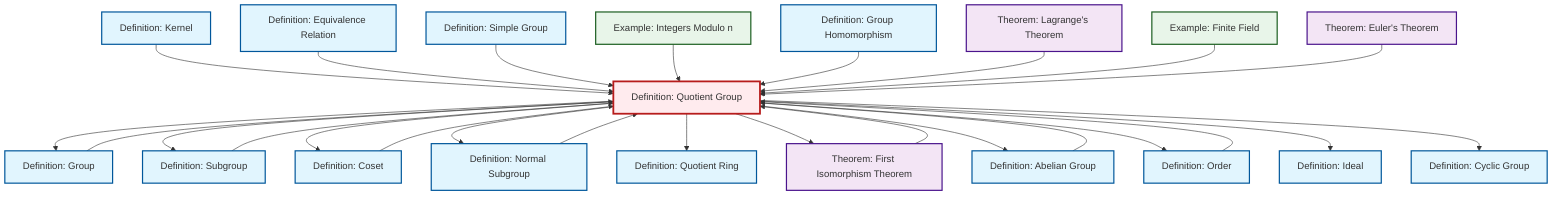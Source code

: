 graph TD
    classDef definition fill:#e1f5fe,stroke:#01579b,stroke-width:2px
    classDef theorem fill:#f3e5f5,stroke:#4a148c,stroke-width:2px
    classDef axiom fill:#fff3e0,stroke:#e65100,stroke-width:2px
    classDef example fill:#e8f5e9,stroke:#1b5e20,stroke-width:2px
    classDef current fill:#ffebee,stroke:#b71c1c,stroke-width:3px
    def-ideal["Definition: Ideal"]:::definition
    thm-euler["Theorem: Euler's Theorem"]:::theorem
    def-equivalence-relation["Definition: Equivalence Relation"]:::definition
    def-quotient-ring["Definition: Quotient Ring"]:::definition
    def-normal-subgroup["Definition: Normal Subgroup"]:::definition
    ex-finite-field["Example: Finite Field"]:::example
    def-cyclic-group["Definition: Cyclic Group"]:::definition
    def-subgroup["Definition: Subgroup"]:::definition
    ex-quotient-integers-mod-n["Example: Integers Modulo n"]:::example
    def-simple-group["Definition: Simple Group"]:::definition
    def-order["Definition: Order"]:::definition
    def-abelian-group["Definition: Abelian Group"]:::definition
    thm-lagrange["Theorem: Lagrange's Theorem"]:::theorem
    def-group["Definition: Group"]:::definition
    def-kernel["Definition: Kernel"]:::definition
    thm-first-isomorphism["Theorem: First Isomorphism Theorem"]:::theorem
    def-quotient-group["Definition: Quotient Group"]:::definition
    def-coset["Definition: Coset"]:::definition
    def-homomorphism["Definition: Group Homomorphism"]:::definition
    thm-first-isomorphism --> def-quotient-group
    def-kernel --> def-quotient-group
    def-equivalence-relation --> def-quotient-group
    def-quotient-group --> def-group
    def-simple-group --> def-quotient-group
    ex-quotient-integers-mod-n --> def-quotient-group
    def-abelian-group --> def-quotient-group
    def-quotient-group --> def-subgroup
    def-quotient-group --> def-coset
    def-normal-subgroup --> def-quotient-group
    def-quotient-group --> def-normal-subgroup
    def-group --> def-quotient-group
    def-homomorphism --> def-quotient-group
    thm-lagrange --> def-quotient-group
    ex-finite-field --> def-quotient-group
    def-subgroup --> def-quotient-group
    def-order --> def-quotient-group
    def-quotient-group --> def-quotient-ring
    def-quotient-group --> thm-first-isomorphism
    def-quotient-group --> def-abelian-group
    def-quotient-group --> def-order
    def-coset --> def-quotient-group
    def-quotient-group --> def-ideal
    thm-euler --> def-quotient-group
    def-quotient-group --> def-cyclic-group
    class def-quotient-group current
